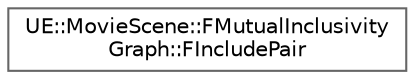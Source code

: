 digraph "Graphical Class Hierarchy"
{
 // INTERACTIVE_SVG=YES
 // LATEX_PDF_SIZE
  bgcolor="transparent";
  edge [fontname=Helvetica,fontsize=10,labelfontname=Helvetica,labelfontsize=10];
  node [fontname=Helvetica,fontsize=10,shape=box,height=0.2,width=0.4];
  rankdir="LR";
  Node0 [id="Node000000",label="UE::MovieScene::FMutualInclusivity\lGraph::FIncludePair",height=0.2,width=0.4,color="grey40", fillcolor="white", style="filled",URL="$dd/d53/structUE_1_1MovieScene_1_1FMutualInclusivityGraph_1_1FIncludePair.html",tooltip=" "];
}
